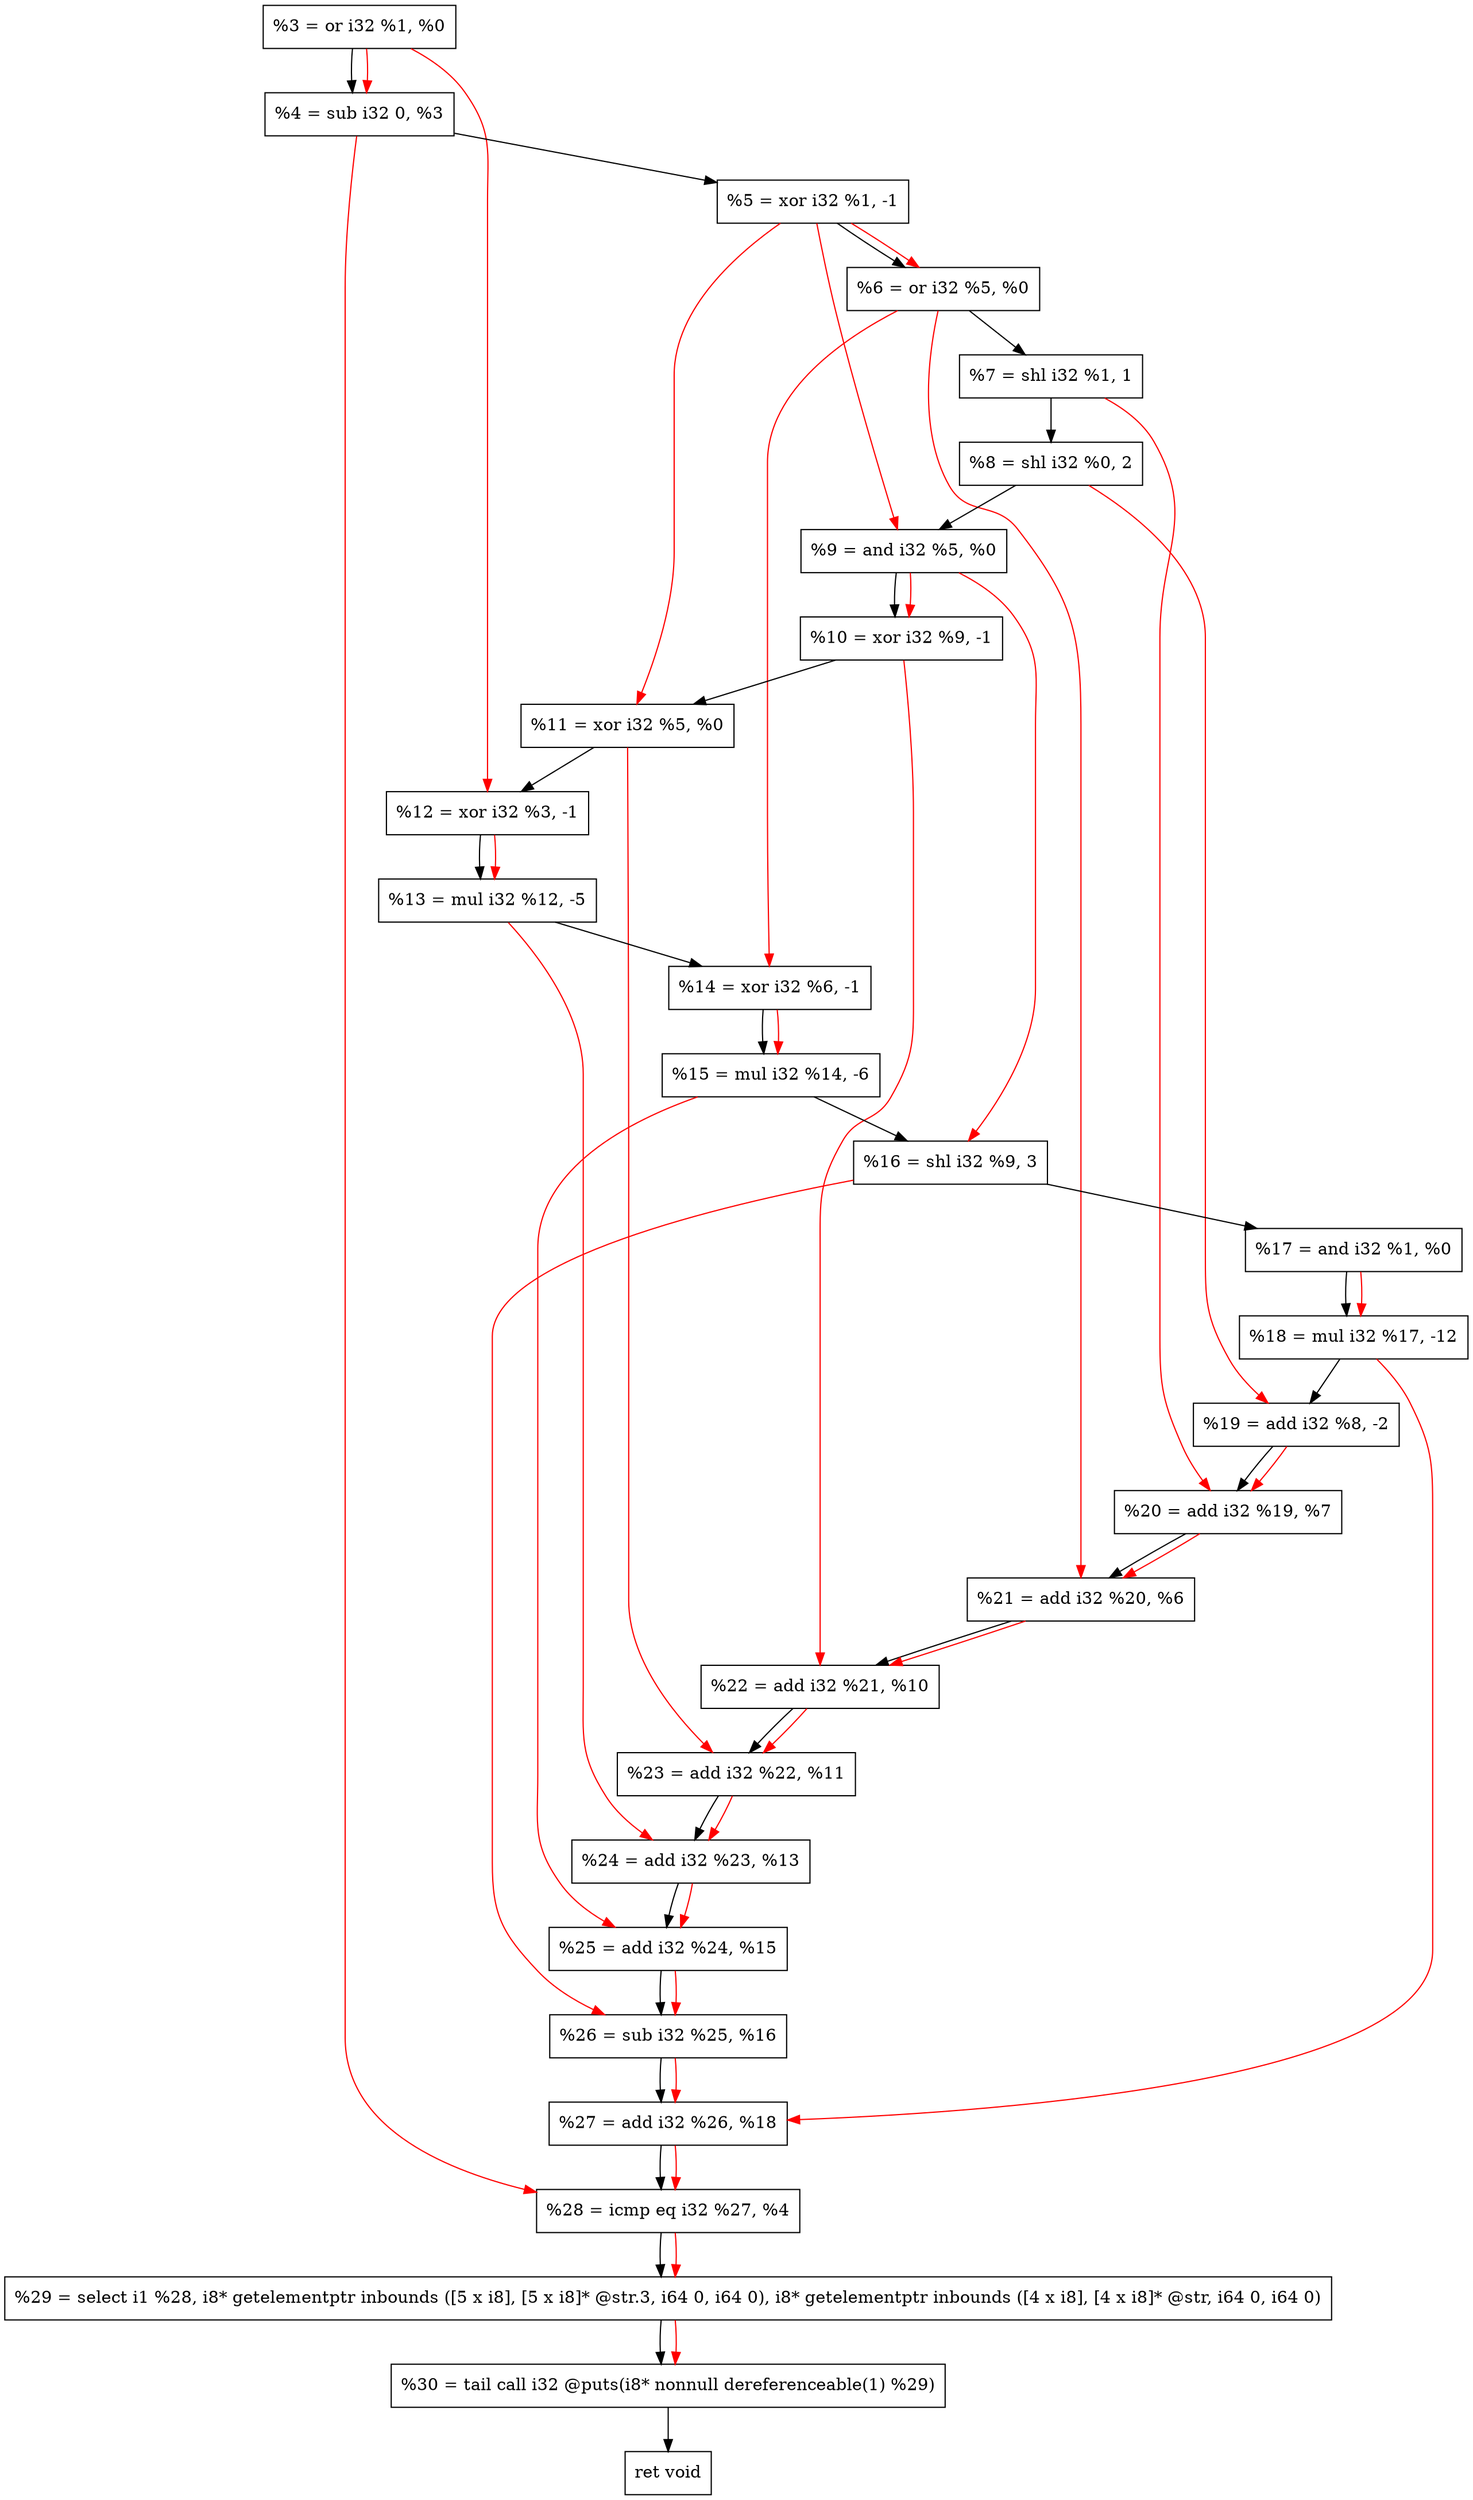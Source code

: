 digraph "DFG for'crackme' function" {
	Node0xddb5a0[shape=record, label="  %3 = or i32 %1, %0"];
	Node0xddbc50[shape=record, label="  %4 = sub i32 0, %3"];
	Node0xddbd10[shape=record, label="  %5 = xor i32 %1, -1"];
	Node0xddbd80[shape=record, label="  %6 = or i32 %5, %0"];
	Node0xddbe20[shape=record, label="  %7 = shl i32 %1, 1"];
	Node0xddbec0[shape=record, label="  %8 = shl i32 %0, 2"];
	Node0xddbf30[shape=record, label="  %9 = and i32 %5, %0"];
	Node0xddbfa0[shape=record, label="  %10 = xor i32 %9, -1"];
	Node0xddc010[shape=record, label="  %11 = xor i32 %5, %0"];
	Node0xddc080[shape=record, label="  %12 = xor i32 %3, -1"];
	Node0xddc120[shape=record, label="  %13 = mul i32 %12, -5"];
	Node0xddc190[shape=record, label="  %14 = xor i32 %6, -1"];
	Node0xddc230[shape=record, label="  %15 = mul i32 %14, -6"];
	Node0xddc2d0[shape=record, label="  %16 = shl i32 %9, 3"];
	Node0xddc340[shape=record, label="  %17 = and i32 %1, %0"];
	Node0xddc3e0[shape=record, label="  %18 = mul i32 %17, -12"];
	Node0xddc480[shape=record, label="  %19 = add i32 %8, -2"];
	Node0xddc4f0[shape=record, label="  %20 = add i32 %19, %7"];
	Node0xddc560[shape=record, label="  %21 = add i32 %20, %6"];
	Node0xddc5d0[shape=record, label="  %22 = add i32 %21, %10"];
	Node0xddc640[shape=record, label="  %23 = add i32 %22, %11"];
	Node0xddc6b0[shape=record, label="  %24 = add i32 %23, %13"];
	Node0xddc720[shape=record, label="  %25 = add i32 %24, %15"];
	Node0xddc790[shape=record, label="  %26 = sub i32 %25, %16"];
	Node0xddc800[shape=record, label="  %27 = add i32 %26, %18"];
	Node0xddc870[shape=record, label="  %28 = icmp eq i32 %27, %4"];
	Node0xd7c268[shape=record, label="  %29 = select i1 %28, i8* getelementptr inbounds ([5 x i8], [5 x i8]* @str.3, i64 0, i64 0), i8* getelementptr inbounds ([4 x i8], [4 x i8]* @str, i64 0, i64 0)"];
	Node0xddcd10[shape=record, label="  %30 = tail call i32 @puts(i8* nonnull dereferenceable(1) %29)"];
	Node0xddcd60[shape=record, label="  ret void"];
	Node0xddb5a0 -> Node0xddbc50;
	Node0xddbc50 -> Node0xddbd10;
	Node0xddbd10 -> Node0xddbd80;
	Node0xddbd80 -> Node0xddbe20;
	Node0xddbe20 -> Node0xddbec0;
	Node0xddbec0 -> Node0xddbf30;
	Node0xddbf30 -> Node0xddbfa0;
	Node0xddbfa0 -> Node0xddc010;
	Node0xddc010 -> Node0xddc080;
	Node0xddc080 -> Node0xddc120;
	Node0xddc120 -> Node0xddc190;
	Node0xddc190 -> Node0xddc230;
	Node0xddc230 -> Node0xddc2d0;
	Node0xddc2d0 -> Node0xddc340;
	Node0xddc340 -> Node0xddc3e0;
	Node0xddc3e0 -> Node0xddc480;
	Node0xddc480 -> Node0xddc4f0;
	Node0xddc4f0 -> Node0xddc560;
	Node0xddc560 -> Node0xddc5d0;
	Node0xddc5d0 -> Node0xddc640;
	Node0xddc640 -> Node0xddc6b0;
	Node0xddc6b0 -> Node0xddc720;
	Node0xddc720 -> Node0xddc790;
	Node0xddc790 -> Node0xddc800;
	Node0xddc800 -> Node0xddc870;
	Node0xddc870 -> Node0xd7c268;
	Node0xd7c268 -> Node0xddcd10;
	Node0xddcd10 -> Node0xddcd60;
edge [color=red]
	Node0xddb5a0 -> Node0xddbc50;
	Node0xddbd10 -> Node0xddbd80;
	Node0xddbd10 -> Node0xddbf30;
	Node0xddbf30 -> Node0xddbfa0;
	Node0xddbd10 -> Node0xddc010;
	Node0xddb5a0 -> Node0xddc080;
	Node0xddc080 -> Node0xddc120;
	Node0xddbd80 -> Node0xddc190;
	Node0xddc190 -> Node0xddc230;
	Node0xddbf30 -> Node0xddc2d0;
	Node0xddc340 -> Node0xddc3e0;
	Node0xddbec0 -> Node0xddc480;
	Node0xddc480 -> Node0xddc4f0;
	Node0xddbe20 -> Node0xddc4f0;
	Node0xddc4f0 -> Node0xddc560;
	Node0xddbd80 -> Node0xddc560;
	Node0xddc560 -> Node0xddc5d0;
	Node0xddbfa0 -> Node0xddc5d0;
	Node0xddc5d0 -> Node0xddc640;
	Node0xddc010 -> Node0xddc640;
	Node0xddc640 -> Node0xddc6b0;
	Node0xddc120 -> Node0xddc6b0;
	Node0xddc6b0 -> Node0xddc720;
	Node0xddc230 -> Node0xddc720;
	Node0xddc720 -> Node0xddc790;
	Node0xddc2d0 -> Node0xddc790;
	Node0xddc790 -> Node0xddc800;
	Node0xddc3e0 -> Node0xddc800;
	Node0xddc800 -> Node0xddc870;
	Node0xddbc50 -> Node0xddc870;
	Node0xddc870 -> Node0xd7c268;
	Node0xd7c268 -> Node0xddcd10;
}
